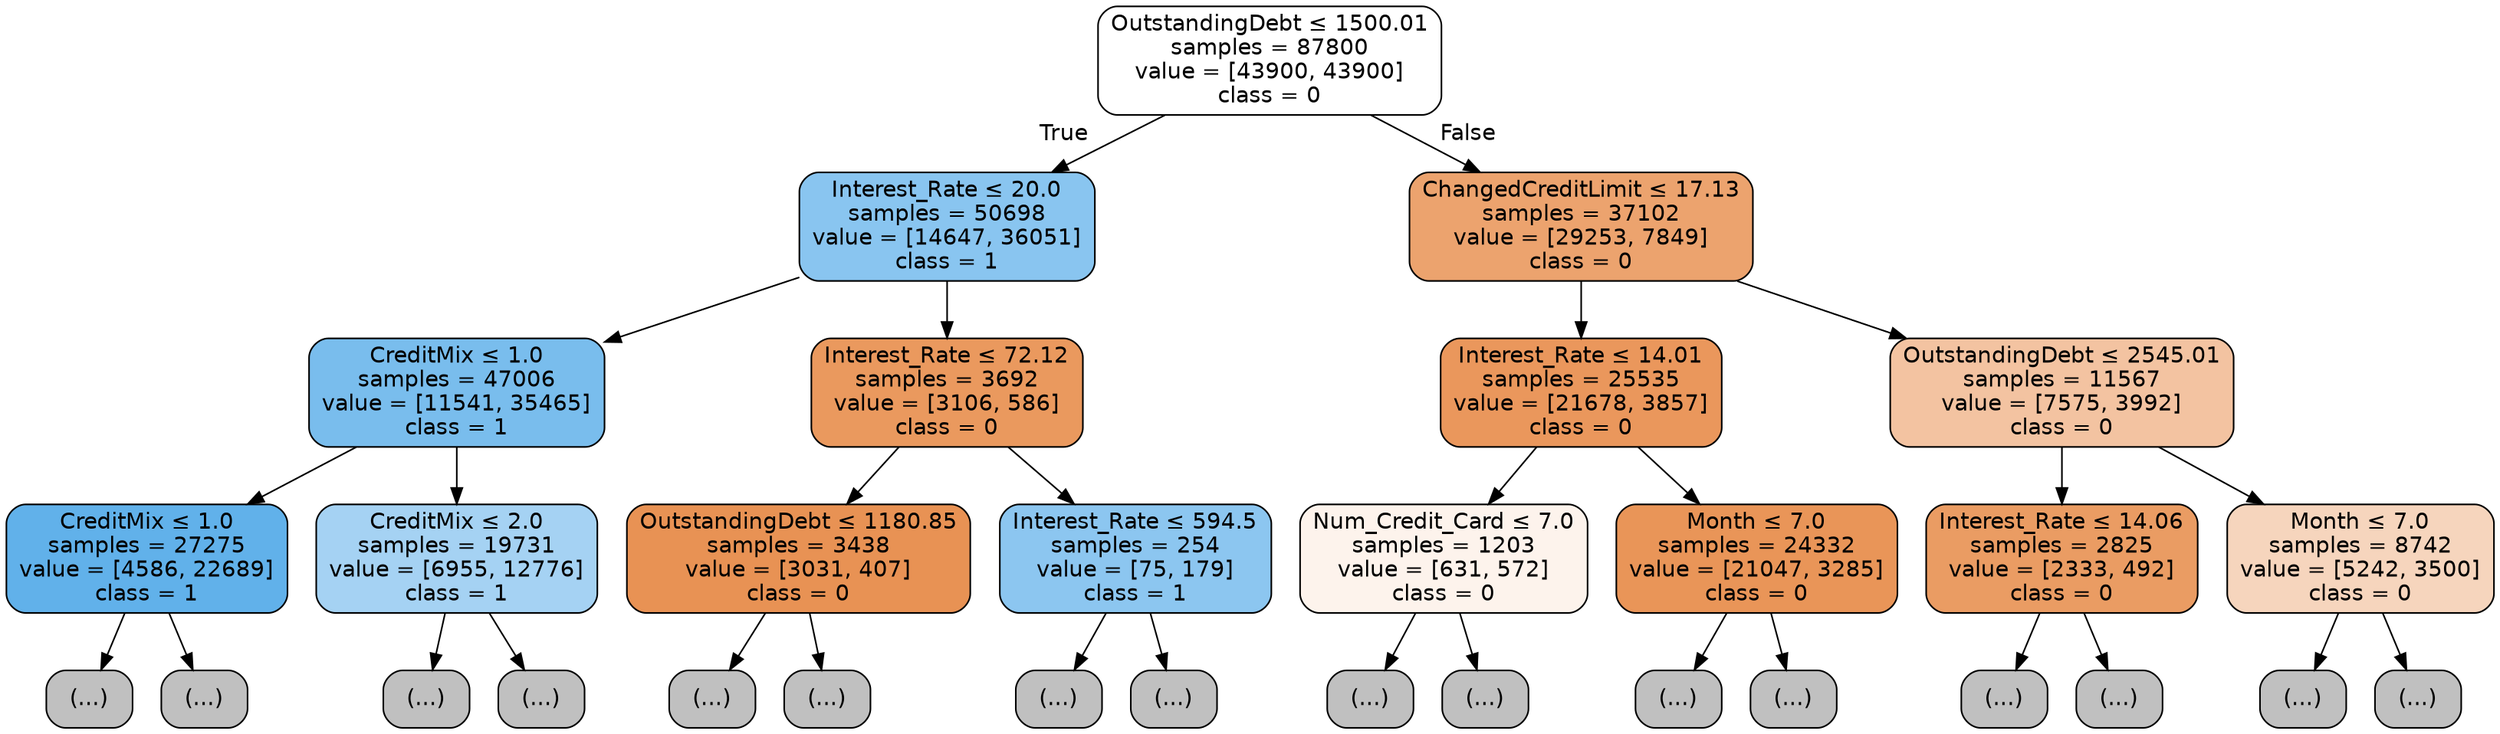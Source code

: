 digraph Tree {
node [shape=box, style="filled, rounded", color="black", fontname="helvetica"] ;
edge [fontname="helvetica"] ;
0 [label=<OutstandingDebt &le; 1500.01<br/>samples = 87800<br/>value = [43900, 43900]<br/>class = 0>, fillcolor="#ffffff"] ;
1 [label=<Interest_Rate &le; 20.0<br/>samples = 50698<br/>value = [14647, 36051]<br/>class = 1>, fillcolor="#89c5f0"] ;
0 -> 1 [labeldistance=2.5, labelangle=45, headlabel="True"] ;
2 [label=<CreditMix &le; 1.0<br/>samples = 47006<br/>value = [11541, 35465]<br/>class = 1>, fillcolor="#79bded"] ;
1 -> 2 ;
3 [label=<CreditMix &le; 1.0<br/>samples = 27275<br/>value = [4586, 22689]<br/>class = 1>, fillcolor="#61b1ea"] ;
2 -> 3 ;
4 [label="(...)", fillcolor="#C0C0C0"] ;
3 -> 4 ;
139 [label="(...)", fillcolor="#C0C0C0"] ;
3 -> 139 ;
966 [label=<CreditMix &le; 2.0<br/>samples = 19731<br/>value = [6955, 12776]<br/>class = 1>, fillcolor="#a5d2f3"] ;
2 -> 966 ;
967 [label="(...)", fillcolor="#C0C0C0"] ;
966 -> 967 ;
968 [label="(...)", fillcolor="#C0C0C0"] ;
966 -> 968 ;
1843 [label=<Interest_Rate &le; 72.12<br/>samples = 3692<br/>value = [3106, 586]<br/>class = 0>, fillcolor="#ea995e"] ;
1 -> 1843 ;
1844 [label=<OutstandingDebt &le; 1180.85<br/>samples = 3438<br/>value = [3031, 407]<br/>class = 0>, fillcolor="#e89254"] ;
1843 -> 1844 ;
1845 [label="(...)", fillcolor="#C0C0C0"] ;
1844 -> 1845 ;
1920 [label="(...)", fillcolor="#C0C0C0"] ;
1844 -> 1920 ;
2247 [label=<Interest_Rate &le; 594.5<br/>samples = 254<br/>value = [75, 179]<br/>class = 1>, fillcolor="#8cc6f0"] ;
1843 -> 2247 ;
2248 [label="(...)", fillcolor="#C0C0C0"] ;
2247 -> 2248 ;
2283 [label="(...)", fillcolor="#C0C0C0"] ;
2247 -> 2283 ;
2302 [label=<ChangedCreditLimit &le; 17.13<br/>samples = 37102<br/>value = [29253, 7849]<br/>class = 0>, fillcolor="#eca36e"] ;
0 -> 2302 [labeldistance=2.5, labelangle=-45, headlabel="False"] ;
2303 [label=<Interest_Rate &le; 14.01<br/>samples = 25535<br/>value = [21678, 3857]<br/>class = 0>, fillcolor="#ea975c"] ;
2302 -> 2303 ;
2304 [label=<Num_Credit_Card &le; 7.0<br/>samples = 1203<br/>value = [631, 572]<br/>class = 0>, fillcolor="#fdf3ec"] ;
2303 -> 2304 ;
2305 [label="(...)", fillcolor="#C0C0C0"] ;
2304 -> 2305 ;
2536 [label="(...)", fillcolor="#C0C0C0"] ;
2304 -> 2536 ;
2563 [label=<Month &le; 7.0<br/>samples = 24332<br/>value = [21047, 3285]<br/>class = 0>, fillcolor="#e99558"] ;
2303 -> 2563 ;
2564 [label="(...)", fillcolor="#C0C0C0"] ;
2563 -> 2564 ;
3169 [label="(...)", fillcolor="#C0C0C0"] ;
2563 -> 3169 ;
3728 [label=<OutstandingDebt &le; 2545.01<br/>samples = 11567<br/>value = [7575, 3992]<br/>class = 0>, fillcolor="#f3c3a1"] ;
2302 -> 3728 ;
3729 [label=<Interest_Rate &le; 14.06<br/>samples = 2825<br/>value = [2333, 492]<br/>class = 0>, fillcolor="#ea9c63"] ;
3728 -> 3729 ;
3730 [label="(...)", fillcolor="#C0C0C0"] ;
3729 -> 3730 ;
3813 [label="(...)", fillcolor="#C0C0C0"] ;
3729 -> 3813 ;
4142 [label=<Month &le; 7.0<br/>samples = 8742<br/>value = [5242, 3500]<br/>class = 0>, fillcolor="#f6d5bd"] ;
3728 -> 4142 ;
4143 [label="(...)", fillcolor="#C0C0C0"] ;
4142 -> 4143 ;
4434 [label="(...)", fillcolor="#C0C0C0"] ;
4142 -> 4434 ;
}